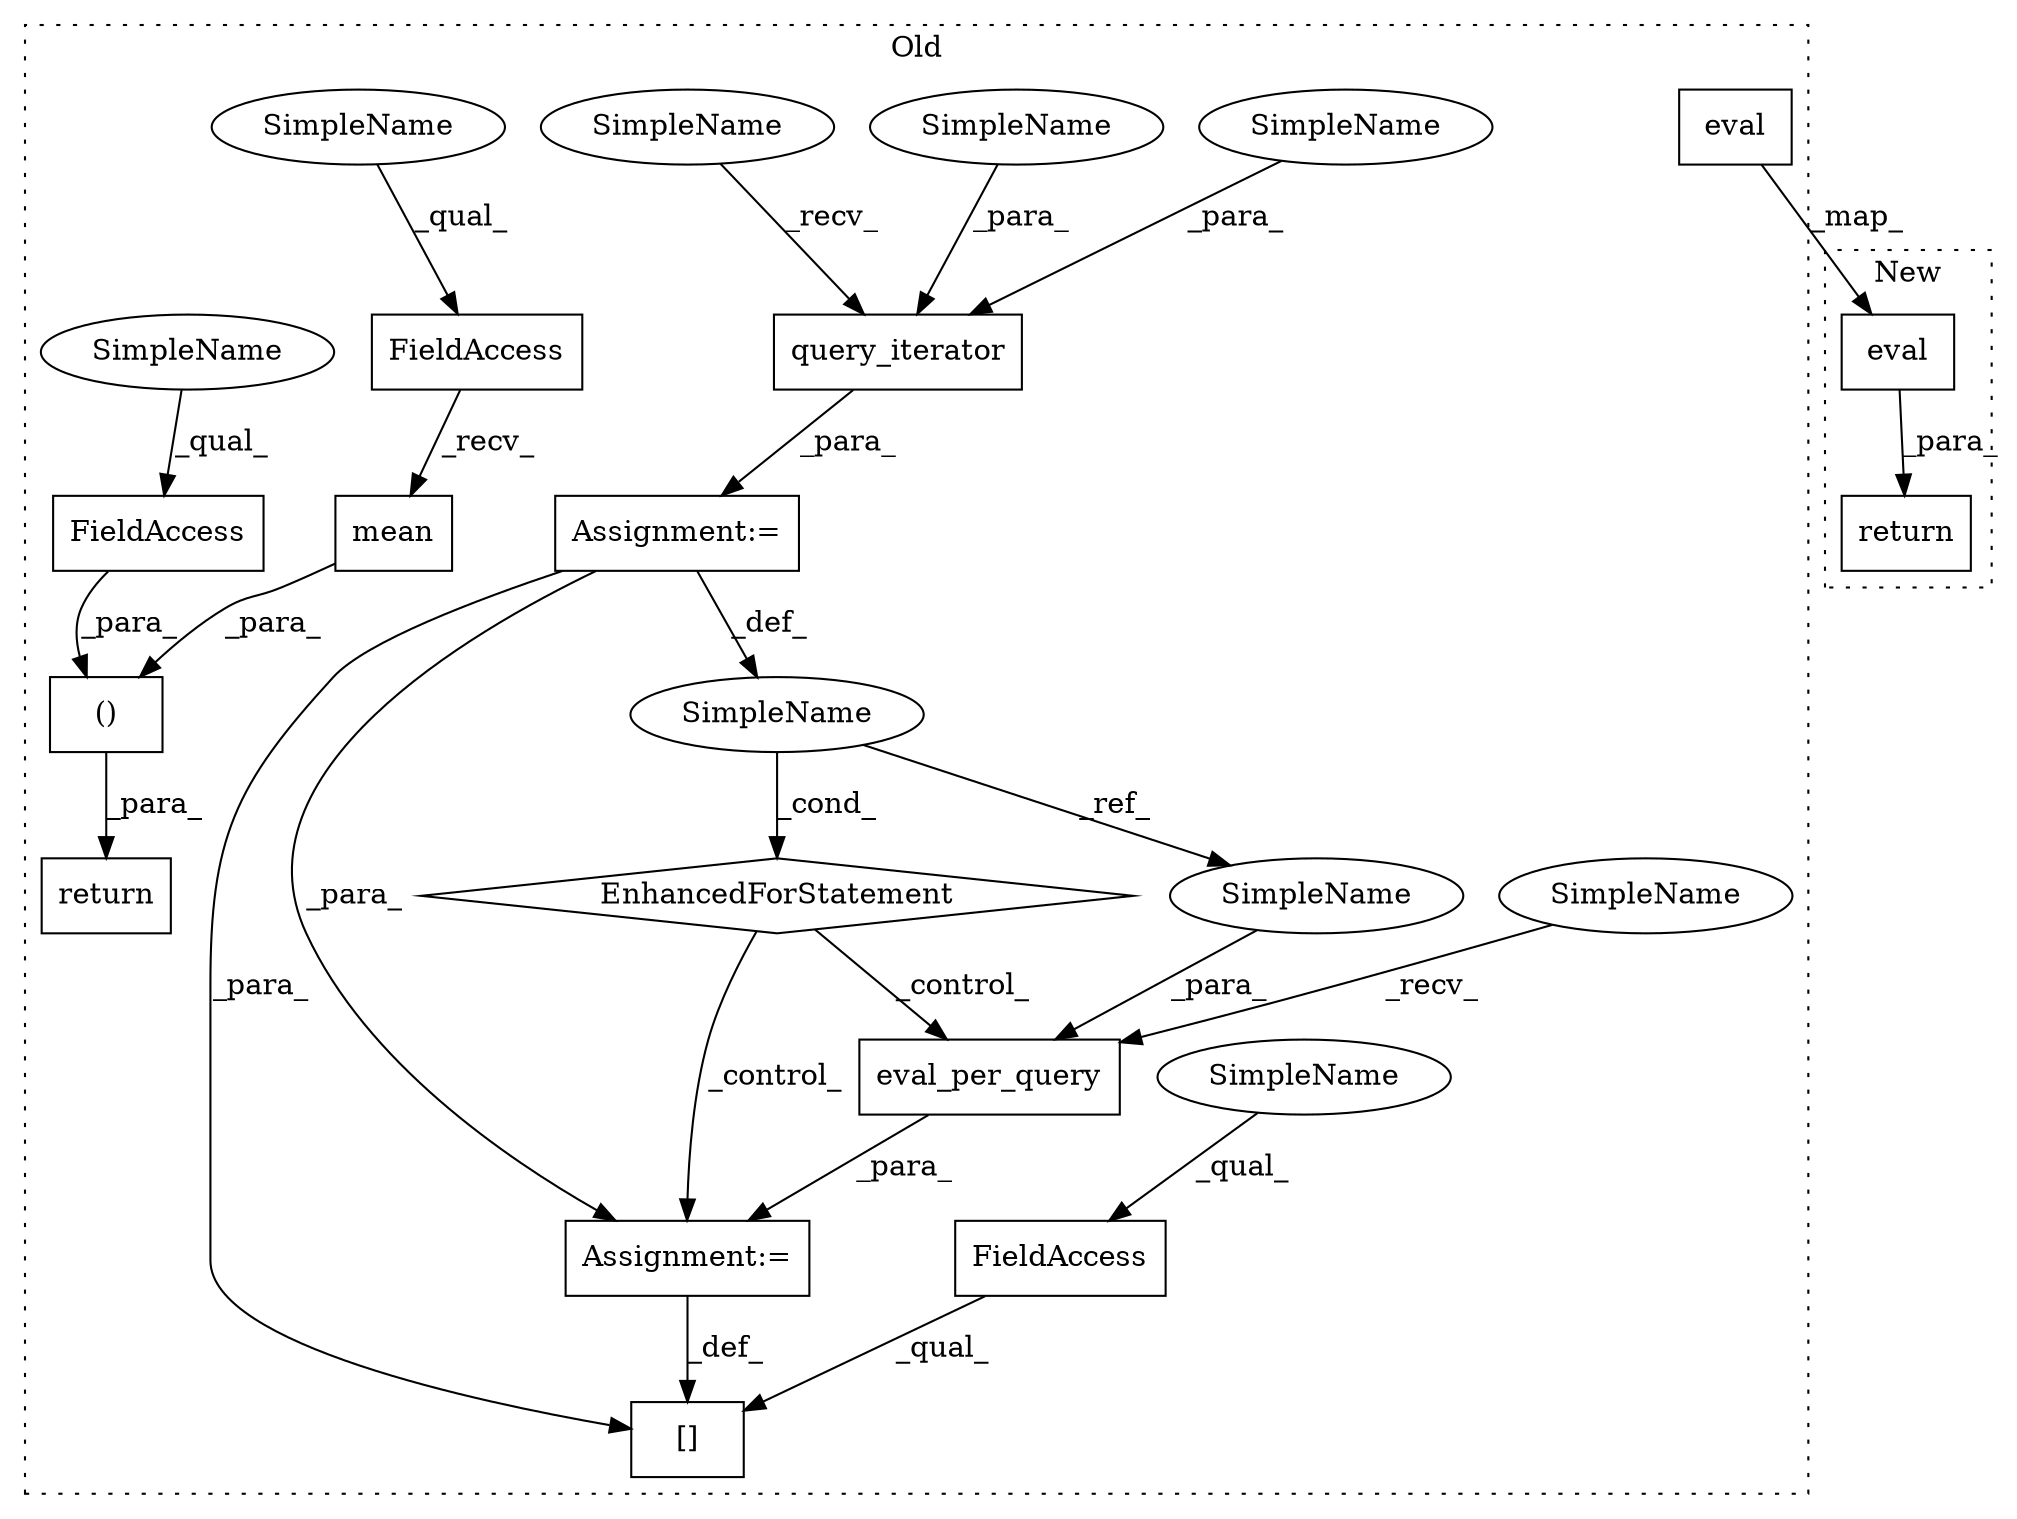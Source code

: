 digraph G {
subgraph cluster0 {
1 [label="query_iterator" a="32" s="706,735" l="15,1" shape="box"];
3 [label="eval" a="32" s="570,589" l="5,1" shape="box"];
5 [label="[]" a="2" s="746,775" l="21,1" shape="box"];
6 [label="FieldAccess" a="22" s="746" l="20" shape="box"];
7 [label="FieldAccess" a="22" s="882" l="20" shape="box"];
8 [label="()" a="106" s="842" l="60" shape="box"];
9 [label="EnhancedForStatement" a="70" s="596,736" l="86,2" shape="diamond"];
10 [label="mean" a="32" s="863" l="6" shape="box"];
11 [label="FieldAccess" a="22" s="842" l="20" shape="box"];
12 [label="eval_per_query" a="32" s="782,817" l="15,1" shape="box"];
13 [label="SimpleName" a="42" s="686" l="12" shape="ellipse"];
14 [label="Assignment:=" a="7" s="776" l="1" shape="box"];
15 [label="Assignment:=" a="7" s="596,736" l="86,2" shape="box"];
16 [label="return" a="41" s="830" l="12" shape="box"];
17 [label="SimpleName" a="42" s="729" l="6" shape="ellipse"];
18 [label="SimpleName" a="42" s="805" l="12" shape="ellipse"];
19 [label="SimpleName" a="42" s="701" l="4" shape="ellipse"];
20 [label="SimpleName" a="42" s="882" l="4" shape="ellipse"];
21 [label="SimpleName" a="42" s="842" l="4" shape="ellipse"];
22 [label="SimpleName" a="42" s="746" l="4" shape="ellipse"];
23 [label="SimpleName" a="42" s="777" l="4" shape="ellipse"];
24 [label="SimpleName" a="42" s="721" l="7" shape="ellipse"];
label = "Old";
style="dotted";
}
subgraph cluster1 {
2 [label="return" a="41" s="553" l="7" shape="box"];
4 [label="eval" a="32" s="577,596" l="5,1" shape="box"];
label = "New";
style="dotted";
}
1 -> 15 [label="_para_"];
3 -> 4 [label="_map_"];
4 -> 2 [label="_para_"];
6 -> 5 [label="_qual_"];
7 -> 8 [label="_para_"];
8 -> 16 [label="_para_"];
9 -> 12 [label="_control_"];
9 -> 14 [label="_control_"];
10 -> 8 [label="_para_"];
11 -> 10 [label="_recv_"];
12 -> 14 [label="_para_"];
13 -> 18 [label="_ref_"];
13 -> 9 [label="_cond_"];
14 -> 5 [label="_def_"];
15 -> 5 [label="_para_"];
15 -> 13 [label="_def_"];
15 -> 14 [label="_para_"];
17 -> 1 [label="_para_"];
18 -> 12 [label="_para_"];
19 -> 1 [label="_recv_"];
20 -> 7 [label="_qual_"];
21 -> 11 [label="_qual_"];
22 -> 6 [label="_qual_"];
23 -> 12 [label="_recv_"];
24 -> 1 [label="_para_"];
}